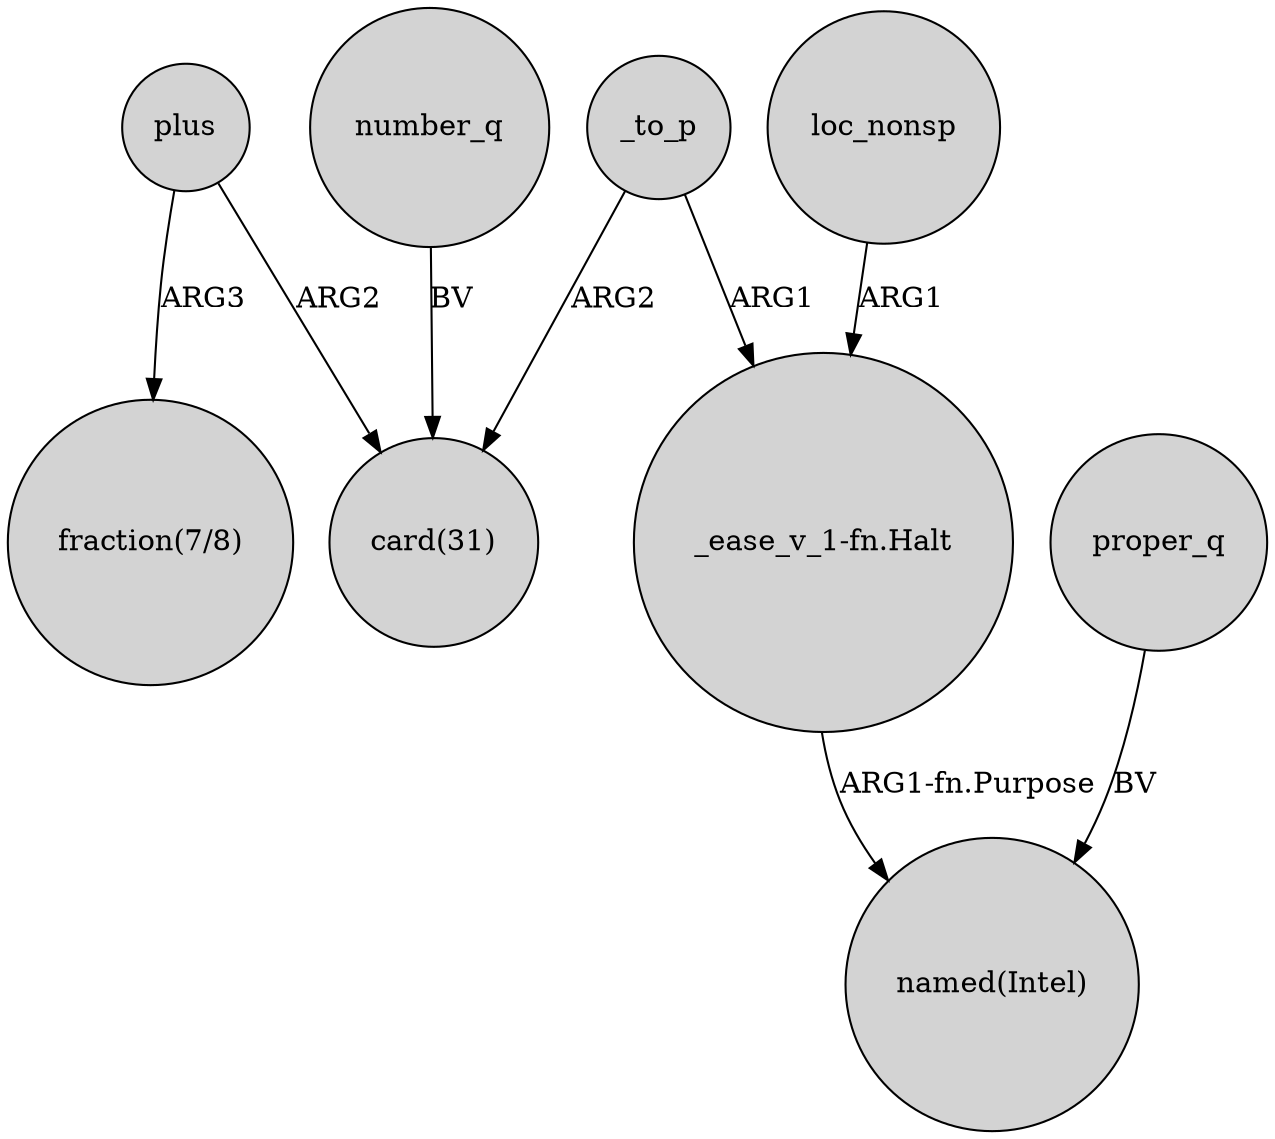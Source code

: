 digraph {
	node [shape=circle style=filled]
	plus -> "card(31)" [label=ARG2]
	plus -> "fraction(7/8)" [label=ARG3]
	"_ease_v_1-fn.Halt" -> "named(Intel)" [label="ARG1-fn.Purpose"]
	_to_p -> "card(31)" [label=ARG2]
	proper_q -> "named(Intel)" [label=BV]
	loc_nonsp -> "_ease_v_1-fn.Halt" [label=ARG1]
	_to_p -> "_ease_v_1-fn.Halt" [label=ARG1]
	number_q -> "card(31)" [label=BV]
}
